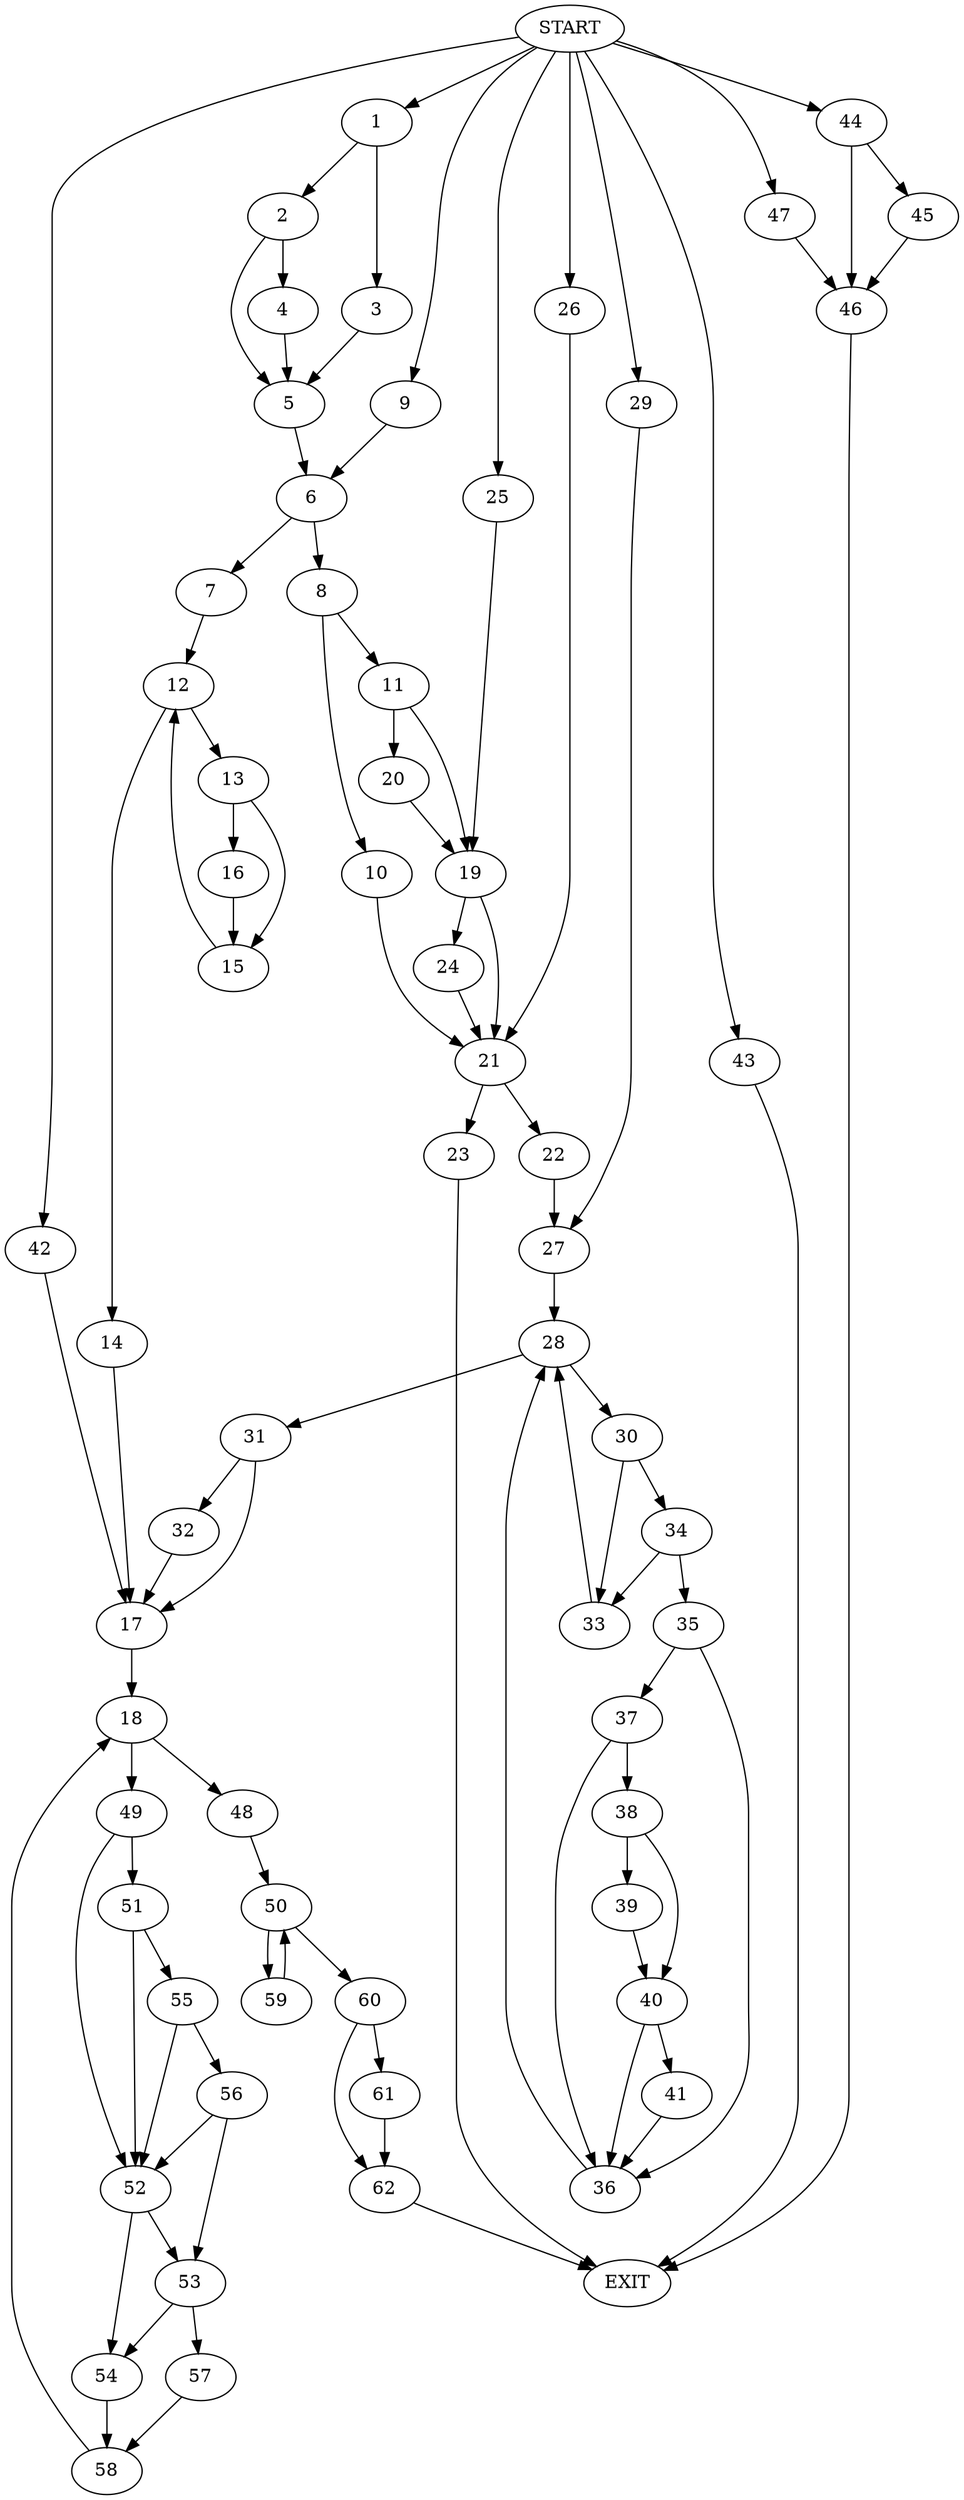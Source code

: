 digraph {
0 [label="START"]
63 [label="EXIT"]
0 -> 1
1 -> 2
1 -> 3
2 -> 4
2 -> 5
3 -> 5
5 -> 6
4 -> 5
6 -> 7
6 -> 8
0 -> 9
9 -> 6
8 -> 10
8 -> 11
7 -> 12
12 -> 13
12 -> 14
13 -> 15
13 -> 16
14 -> 17
15 -> 12
16 -> 15
17 -> 18
11 -> 19
11 -> 20
10 -> 21
21 -> 22
21 -> 23
20 -> 19
19 -> 21
19 -> 24
0 -> 25
25 -> 19
24 -> 21
0 -> 26
26 -> 21
23 -> 63
22 -> 27
27 -> 28
0 -> 29
29 -> 27
28 -> 30
28 -> 31
31 -> 17
31 -> 32
30 -> 33
30 -> 34
33 -> 28
34 -> 35
34 -> 33
35 -> 36
35 -> 37
37 -> 36
37 -> 38
36 -> 28
38 -> 39
38 -> 40
40 -> 36
40 -> 41
39 -> 40
41 -> 36
32 -> 17
0 -> 42
42 -> 17
0 -> 43
43 -> 63
0 -> 44
44 -> 45
44 -> 46
46 -> 63
45 -> 46
0 -> 47
47 -> 46
18 -> 48
18 -> 49
48 -> 50
49 -> 51
49 -> 52
52 -> 53
52 -> 54
51 -> 55
51 -> 52
55 -> 56
55 -> 52
56 -> 52
56 -> 53
53 -> 57
53 -> 54
54 -> 58
57 -> 58
58 -> 18
50 -> 59
50 -> 60
60 -> 61
60 -> 62
59 -> 50
62 -> 63
61 -> 62
}

